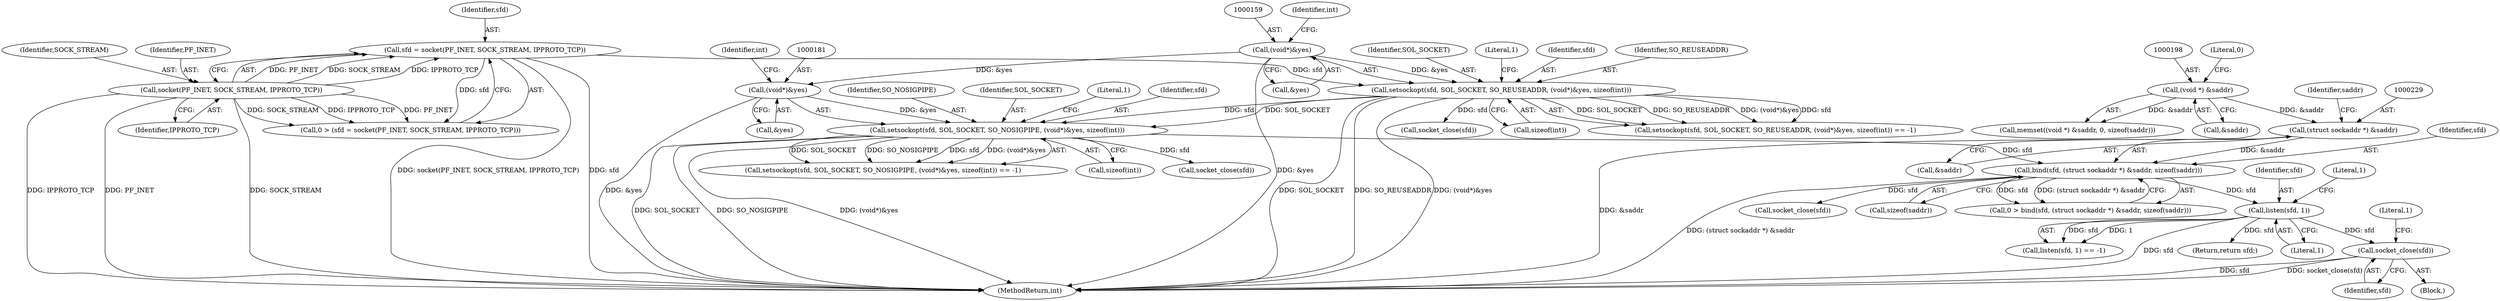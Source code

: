 digraph "0_libimobiledevice_4397b3376dc4e4cb1c991d0aed61ce6482614196@API" {
"1000252" [label="(Call,socket_close(sfd))"];
"1000244" [label="(Call,listen(sfd, 1))"];
"1000226" [label="(Call,bind(sfd, (struct sockaddr *) &saddr, sizeof(saddr)))"];
"1000176" [label="(Call,setsockopt(sfd, SOL_SOCKET, SO_NOSIGPIPE, (void*)&yes, sizeof(int)))"];
"1000154" [label="(Call,setsockopt(sfd, SOL_SOCKET, SO_REUSEADDR, (void*)&yes, sizeof(int)))"];
"1000140" [label="(Call,sfd = socket(PF_INET, SOCK_STREAM, IPPROTO_TCP))"];
"1000142" [label="(Call,socket(PF_INET, SOCK_STREAM, IPPROTO_TCP))"];
"1000158" [label="(Call,(void*)&yes)"];
"1000180" [label="(Call,(void*)&yes)"];
"1000228" [label="(Call,(struct sockaddr *) &saddr)"];
"1000197" [label="(Call,(void *) &saddr)"];
"1000249" [label="(Block,)"];
"1000226" [label="(Call,bind(sfd, (struct sockaddr *) &saddr, sizeof(saddr)))"];
"1000184" [label="(Call,sizeof(int))"];
"1000142" [label="(Call,socket(PF_INET, SOCK_STREAM, IPPROTO_TCP))"];
"1000138" [label="(Call,0 > (sfd = socket(PF_INET, SOCK_STREAM, IPPROTO_TCP)))"];
"1000244" [label="(Call,listen(sfd, 1))"];
"1000145" [label="(Identifier,IPPROTO_TCP)"];
"1000182" [label="(Call,&yes)"];
"1000179" [label="(Identifier,SO_NOSIGPIPE)"];
"1000243" [label="(Call,listen(sfd, 1) == -1)"];
"1000163" [label="(Identifier,int)"];
"1000199" [label="(Call,&saddr)"];
"1000237" [label="(Call,socket_close(sfd))"];
"1000232" [label="(Call,sizeof(saddr))"];
"1000157" [label="(Identifier,SO_REUSEADDR)"];
"1000197" [label="(Call,(void *) &saddr)"];
"1000180" [label="(Call,(void*)&yes)"];
"1000144" [label="(Identifier,SOCK_STREAM)"];
"1000196" [label="(Call,memset((void *) &saddr, 0, sizeof(saddr)))"];
"1000253" [label="(Identifier,sfd)"];
"1000256" [label="(Literal,1)"];
"1000178" [label="(Identifier,SOL_SOCKET)"];
"1000141" [label="(Identifier,sfd)"];
"1000230" [label="(Call,&saddr)"];
"1000191" [label="(Call,socket_close(sfd))"];
"1000176" [label="(Call,setsockopt(sfd, SOL_SOCKET, SO_NOSIGPIPE, (void*)&yes, sizeof(int)))"];
"1000187" [label="(Literal,1)"];
"1000257" [label="(Return,return sfd;)"];
"1000156" [label="(Identifier,SOL_SOCKET)"];
"1000227" [label="(Identifier,sfd)"];
"1000246" [label="(Literal,1)"];
"1000165" [label="(Literal,1)"];
"1000224" [label="(Call,0 > bind(sfd, (struct sockaddr *) &saddr, sizeof(saddr)))"];
"1000175" [label="(Call,setsockopt(sfd, SOL_SOCKET, SO_NOSIGPIPE, (void*)&yes, sizeof(int)) == -1)"];
"1000259" [label="(MethodReturn,int)"];
"1000158" [label="(Call,(void*)&yes)"];
"1000228" [label="(Call,(struct sockaddr *) &saddr)"];
"1000185" [label="(Identifier,int)"];
"1000201" [label="(Literal,0)"];
"1000252" [label="(Call,socket_close(sfd))"];
"1000245" [label="(Identifier,sfd)"];
"1000177" [label="(Identifier,sfd)"];
"1000233" [label="(Identifier,saddr)"];
"1000155" [label="(Identifier,sfd)"];
"1000169" [label="(Call,socket_close(sfd))"];
"1000154" [label="(Call,setsockopt(sfd, SOL_SOCKET, SO_REUSEADDR, (void*)&yes, sizeof(int)))"];
"1000248" [label="(Literal,1)"];
"1000162" [label="(Call,sizeof(int))"];
"1000143" [label="(Identifier,PF_INET)"];
"1000160" [label="(Call,&yes)"];
"1000153" [label="(Call,setsockopt(sfd, SOL_SOCKET, SO_REUSEADDR, (void*)&yes, sizeof(int)) == -1)"];
"1000140" [label="(Call,sfd = socket(PF_INET, SOCK_STREAM, IPPROTO_TCP))"];
"1000252" -> "1000249"  [label="AST: "];
"1000252" -> "1000253"  [label="CFG: "];
"1000253" -> "1000252"  [label="AST: "];
"1000256" -> "1000252"  [label="CFG: "];
"1000252" -> "1000259"  [label="DDG: sfd"];
"1000252" -> "1000259"  [label="DDG: socket_close(sfd)"];
"1000244" -> "1000252"  [label="DDG: sfd"];
"1000244" -> "1000243"  [label="AST: "];
"1000244" -> "1000246"  [label="CFG: "];
"1000245" -> "1000244"  [label="AST: "];
"1000246" -> "1000244"  [label="AST: "];
"1000248" -> "1000244"  [label="CFG: "];
"1000244" -> "1000259"  [label="DDG: sfd"];
"1000244" -> "1000243"  [label="DDG: sfd"];
"1000244" -> "1000243"  [label="DDG: 1"];
"1000226" -> "1000244"  [label="DDG: sfd"];
"1000244" -> "1000257"  [label="DDG: sfd"];
"1000226" -> "1000224"  [label="AST: "];
"1000226" -> "1000232"  [label="CFG: "];
"1000227" -> "1000226"  [label="AST: "];
"1000228" -> "1000226"  [label="AST: "];
"1000232" -> "1000226"  [label="AST: "];
"1000224" -> "1000226"  [label="CFG: "];
"1000226" -> "1000259"  [label="DDG: (struct sockaddr *) &saddr"];
"1000226" -> "1000224"  [label="DDG: sfd"];
"1000226" -> "1000224"  [label="DDG: (struct sockaddr *) &saddr"];
"1000176" -> "1000226"  [label="DDG: sfd"];
"1000228" -> "1000226"  [label="DDG: &saddr"];
"1000226" -> "1000237"  [label="DDG: sfd"];
"1000176" -> "1000175"  [label="AST: "];
"1000176" -> "1000184"  [label="CFG: "];
"1000177" -> "1000176"  [label="AST: "];
"1000178" -> "1000176"  [label="AST: "];
"1000179" -> "1000176"  [label="AST: "];
"1000180" -> "1000176"  [label="AST: "];
"1000184" -> "1000176"  [label="AST: "];
"1000187" -> "1000176"  [label="CFG: "];
"1000176" -> "1000259"  [label="DDG: SOL_SOCKET"];
"1000176" -> "1000259"  [label="DDG: SO_NOSIGPIPE"];
"1000176" -> "1000259"  [label="DDG: (void*)&yes"];
"1000176" -> "1000175"  [label="DDG: SOL_SOCKET"];
"1000176" -> "1000175"  [label="DDG: SO_NOSIGPIPE"];
"1000176" -> "1000175"  [label="DDG: sfd"];
"1000176" -> "1000175"  [label="DDG: (void*)&yes"];
"1000154" -> "1000176"  [label="DDG: sfd"];
"1000154" -> "1000176"  [label="DDG: SOL_SOCKET"];
"1000180" -> "1000176"  [label="DDG: &yes"];
"1000176" -> "1000191"  [label="DDG: sfd"];
"1000154" -> "1000153"  [label="AST: "];
"1000154" -> "1000162"  [label="CFG: "];
"1000155" -> "1000154"  [label="AST: "];
"1000156" -> "1000154"  [label="AST: "];
"1000157" -> "1000154"  [label="AST: "];
"1000158" -> "1000154"  [label="AST: "];
"1000162" -> "1000154"  [label="AST: "];
"1000165" -> "1000154"  [label="CFG: "];
"1000154" -> "1000259"  [label="DDG: SO_REUSEADDR"];
"1000154" -> "1000259"  [label="DDG: (void*)&yes"];
"1000154" -> "1000259"  [label="DDG: SOL_SOCKET"];
"1000154" -> "1000153"  [label="DDG: SOL_SOCKET"];
"1000154" -> "1000153"  [label="DDG: SO_REUSEADDR"];
"1000154" -> "1000153"  [label="DDG: (void*)&yes"];
"1000154" -> "1000153"  [label="DDG: sfd"];
"1000140" -> "1000154"  [label="DDG: sfd"];
"1000158" -> "1000154"  [label="DDG: &yes"];
"1000154" -> "1000169"  [label="DDG: sfd"];
"1000140" -> "1000138"  [label="AST: "];
"1000140" -> "1000142"  [label="CFG: "];
"1000141" -> "1000140"  [label="AST: "];
"1000142" -> "1000140"  [label="AST: "];
"1000138" -> "1000140"  [label="CFG: "];
"1000140" -> "1000259"  [label="DDG: socket(PF_INET, SOCK_STREAM, IPPROTO_TCP)"];
"1000140" -> "1000259"  [label="DDG: sfd"];
"1000140" -> "1000138"  [label="DDG: sfd"];
"1000142" -> "1000140"  [label="DDG: PF_INET"];
"1000142" -> "1000140"  [label="DDG: SOCK_STREAM"];
"1000142" -> "1000140"  [label="DDG: IPPROTO_TCP"];
"1000142" -> "1000145"  [label="CFG: "];
"1000143" -> "1000142"  [label="AST: "];
"1000144" -> "1000142"  [label="AST: "];
"1000145" -> "1000142"  [label="AST: "];
"1000142" -> "1000259"  [label="DDG: SOCK_STREAM"];
"1000142" -> "1000259"  [label="DDG: IPPROTO_TCP"];
"1000142" -> "1000259"  [label="DDG: PF_INET"];
"1000142" -> "1000138"  [label="DDG: PF_INET"];
"1000142" -> "1000138"  [label="DDG: SOCK_STREAM"];
"1000142" -> "1000138"  [label="DDG: IPPROTO_TCP"];
"1000158" -> "1000160"  [label="CFG: "];
"1000159" -> "1000158"  [label="AST: "];
"1000160" -> "1000158"  [label="AST: "];
"1000163" -> "1000158"  [label="CFG: "];
"1000158" -> "1000259"  [label="DDG: &yes"];
"1000158" -> "1000180"  [label="DDG: &yes"];
"1000180" -> "1000182"  [label="CFG: "];
"1000181" -> "1000180"  [label="AST: "];
"1000182" -> "1000180"  [label="AST: "];
"1000185" -> "1000180"  [label="CFG: "];
"1000180" -> "1000259"  [label="DDG: &yes"];
"1000228" -> "1000230"  [label="CFG: "];
"1000229" -> "1000228"  [label="AST: "];
"1000230" -> "1000228"  [label="AST: "];
"1000233" -> "1000228"  [label="CFG: "];
"1000228" -> "1000259"  [label="DDG: &saddr"];
"1000197" -> "1000228"  [label="DDG: &saddr"];
"1000197" -> "1000196"  [label="AST: "];
"1000197" -> "1000199"  [label="CFG: "];
"1000198" -> "1000197"  [label="AST: "];
"1000199" -> "1000197"  [label="AST: "];
"1000201" -> "1000197"  [label="CFG: "];
"1000197" -> "1000196"  [label="DDG: &saddr"];
}
